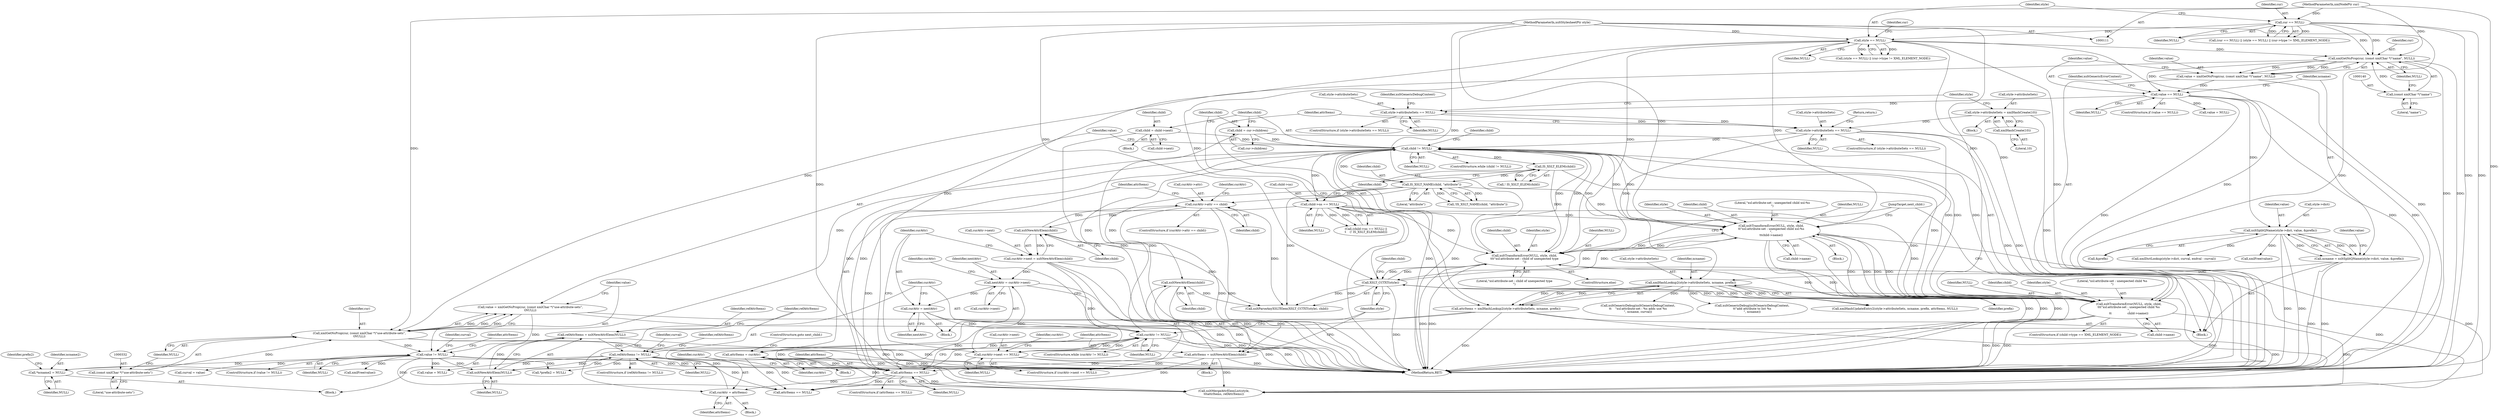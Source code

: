 digraph "1_Chrome_96dbafe288dbe2f0cc45fa3c39daf6d0c37acbab_11@pointer" {
"1000392" [label="(Call,*ncname2 = NULL)"];
"1000336" [label="(Call,value != NULL)"];
"1000327" [label="(Call,value = xmlGetNsProp(cur, (const xmlChar *)\"use-attribute-sets\",\n\tNULL))"];
"1000329" [label="(Call,xmlGetNsProp(cur, (const xmlChar *)\"use-attribute-sets\",\n\tNULL))"];
"1000137" [label="(Call,xmlGetNsProp(cur, (const xmlChar *)\"name\", NULL))"];
"1000122" [label="(Call,cur == NULL)"];
"1000113" [label="(MethodParameterIn,xmlNodePtr cur)"];
"1000139" [label="(Call,(const xmlChar *)\"name\")"];
"1000126" [label="(Call,style == NULL)"];
"1000112" [label="(MethodParameterIn,xsltStylesheetPtr style)"];
"1000331" [label="(Call,(const xmlChar *)\"use-attribute-sets\")"];
"1000203" [label="(Call,child != NULL)"];
"1000322" [label="(Call,child = child->next)"];
"1000197" [label="(Call,child = cur->children)"];
"1000183" [label="(Call,style->attributeSets == NULL)"];
"1000167" [label="(Call,style->attributeSets == NULL)"];
"1000144" [label="(Call,value == NULL)"];
"1000135" [label="(Call,value = xmlGetNsProp(cur, (const xmlChar *)\"name\", NULL))"];
"1000176" [label="(Call,style->attributeSets = xmlHashCreate(10))"];
"1000180" [label="(Call,xmlHashCreate(10))"];
"1000282" [label="(Call,curAttr != NULL)"];
"1000314" [label="(Call,curAttr = nextAttr)"];
"1000286" [label="(Call,nextAttr = curAttr->next)"];
"1000308" [label="(Call,curAttr->next = xsltNewAttrElem(child))"];
"1000312" [label="(Call,xsltNewAttrElem(child))"];
"1000292" [label="(Call,curAttr->attr == child)"];
"1000247" [label="(Call,IS_XSLT_NAME(child, \"attribute\"))"];
"1000221" [label="(Call,IS_XSLT_ELEM(child))"];
"1000303" [label="(Call,curAttr->next == NULL)"];
"1000278" [label="(Call,curAttr = attrItems)"];
"1000268" [label="(Call,attrItems == NULL)"];
"1000298" [label="(Call,attrItems = curAttr)"];
"1000272" [label="(Call,attrItems = xsltNewAttrElem(child))"];
"1000274" [label="(Call,xsltNewAttrElem(child))"];
"1000189" [label="(Call,attrItems = xmlHashLookup2(style->attributeSets, ncname, prefix))"];
"1000191" [label="(Call,xmlHashLookup2(style->attributeSets, ncname, prefix))"];
"1000152" [label="(Call,ncname = xsltSplitQName(style->dict, value, &prefix))"];
"1000154" [label="(Call,xsltSplitQName(style->dict, value, &prefix))"];
"1000215" [label="(Call,child->ns == NULL)"];
"1000239" [label="(Call,xsltTransformError(NULL, style, child,\n\t\t\t\"xsl:attribute-set : child of unexpected type\n\"))"];
"1000251" [label="(Call,xsltTransformError(NULL, style, child,\n\t\t\"xsl:attribute-set : unexpected child xsl:%s\n\",\n\t\tchild->name))"];
"1000318" [label="(Call,XSLT_CCTXT(style))"];
"1000230" [label="(Call,xsltTransformError(NULL, style, child,\n\t\t\t\"xsl:attribute-set : unexpected child %s\n\",\n\t\t                 child->name))"];
"1000419" [label="(Call,refAttrItems != NULL)"];
"1000414" [label="(Call,refAttrItems = xsltNewAttrElem(NULL))"];
"1000416" [label="(Call,xsltNewAttrElem(NULL))"];
"1000131" [label="(Identifier,cur)"];
"1000188" [label="(Return,return;)"];
"1000249" [label="(Literal,\"attribute\")"];
"1000343" [label="(Identifier,curval)"];
"1000390" [label="(Block,)"];
"1000323" [label="(Identifier,child)"];
"1000419" [label="(Call,refAttrItems != NULL)"];
"1000124" [label="(Identifier,NULL)"];
"1000166" [label="(ControlStructure,if (style->attributeSets == NULL))"];
"1000145" [label="(Identifier,value)"];
"1000414" [label="(Call,refAttrItems = xsltNewAttrElem(NULL))"];
"1000338" [label="(Identifier,NULL)"];
"1000206" [label="(Block,)"];
"1000435" [label="(Call,xsltMergeAttrElemList(style,\n\t\t\tattrItems, refAttrItems))"];
"1000189" [label="(Call,attrItems = xmlHashLookup2(style->attributeSets, ncname, prefix))"];
"1000183" [label="(Call,style->attributeSets == NULL)"];
"1000198" [label="(Identifier,child)"];
"1000155" [label="(Call,style->dict)"];
"1000417" [label="(Identifier,NULL)"];
"1000159" [label="(Call,&prefix)"];
"1000248" [label="(Identifier,child)"];
"1000240" [label="(Identifier,NULL)"];
"1000247" [label="(Call,IS_XSLT_NAME(child, \"attribute\"))"];
"1000215" [label="(Call,child->ns == NULL)"];
"1000138" [label="(Identifier,cur)"];
"1000442" [label="(Identifier,curval)"];
"1000310" [label="(Identifier,curAttr)"];
"1000250" [label="(Block,)"];
"1000271" [label="(Block,)"];
"1000253" [label="(Identifier,style)"];
"1000309" [label="(Call,curAttr->next)"];
"1000444" [label="(Call,xmlFree(value))"];
"1000336" [label="(Call,value != NULL)"];
"1000286" [label="(Call,nextAttr = curAttr->next)"];
"1000335" [label="(ControlStructure,if (value != NULL))"];
"1000167" [label="(Call,style->attributeSets == NULL)"];
"1000221" [label="(Call,IS_XSLT_ELEM(child))"];
"1000296" [label="(Identifier,child)"];
"1000222" [label="(Identifier,child)"];
"1000112" [label="(MethodParameterIn,xsltStylesheetPtr style)"];
"1000176" [label="(Call,style->attributeSets = xmlHashCreate(10))"];
"1000268" [label="(Call,attrItems == NULL)"];
"1000231" [label="(Identifier,NULL)"];
"1000305" [label="(Identifier,curAttr)"];
"1000146" [label="(Identifier,NULL)"];
"1000291" [label="(ControlStructure,if (curAttr->attr == child))"];
"1000400" [label="(Call,xsltGenericDebug(xsltGenericDebugContext,\n\t\t    \"xsl:attribute-set : %s adds use %s\n\", ncname, curval))"];
"1000182" [label="(ControlStructure,if (style->attributeSets == NULL))"];
"1000204" [label="(Identifier,child)"];
"1000393" [label="(Identifier,ncname2)"];
"1000329" [label="(Call,xmlGetNsProp(cur, (const xmlChar *)\"use-attribute-sets\",\n\tNULL))"];
"1000314" [label="(Call,curAttr = nextAttr)"];
"1000184" [label="(Call,style->attributeSets)"];
"1000153" [label="(Identifier,ncname)"];
"1000233" [label="(Identifier,child)"];
"1000205" [label="(Identifier,NULL)"];
"1000330" [label="(Identifier,cur)"];
"1000211" [label="(Identifier,child)"];
"1000113" [label="(MethodParameterIn,xmlNodePtr cur)"];
"1000187" [label="(Identifier,NULL)"];
"1000425" [label="(Identifier,refAttrItems)"];
"1000143" [label="(ControlStructure,if (value == NULL))"];
"1000299" [label="(Identifier,attrItems)"];
"1000142" [label="(Identifier,NULL)"];
"1000278" [label="(Call,curAttr = attrItems)"];
"1000135" [label="(Call,value = xmlGetNsProp(cur, (const xmlChar *)\"name\", NULL))"];
"1000126" [label="(Call,style == NULL)"];
"1000397" [label="(Identifier,prefix2)"];
"1000192" [label="(Call,style->attributeSets)"];
"1000214" [label="(Call,(child->ns == NULL) ||\n\t    (! IS_XSLT_ELEM(child)))"];
"1000328" [label="(Identifier,value)"];
"1000251" [label="(Call,xsltTransformError(NULL, style, child,\n\t\t\"xsl:attribute-set : unexpected child xsl:%s\n\",\n\t\tchild->name))"];
"1000283" [label="(Identifier,curAttr)"];
"1000307" [label="(Identifier,NULL)"];
"1000232" [label="(Identifier,style)"];
"1000298" [label="(Call,attrItems = curAttr)"];
"1000243" [label="(Literal,\"xsl:attribute-set : child of unexpected type\n\")"];
"1000254" [label="(Identifier,child)"];
"1000242" [label="(Identifier,child)"];
"1000255" [label="(Literal,\"xsl:attribute-set : unexpected child xsl:%s\n\")"];
"1000230" [label="(Call,xsltTransformError(NULL, style, child,\n\t\t\t\"xsl:attribute-set : unexpected child %s\n\",\n\t\t                 child->name))"];
"1000294" [label="(Identifier,curAttr)"];
"1000128" [label="(Identifier,NULL)"];
"1000334" [label="(Identifier,NULL)"];
"1000122" [label="(Call,cur == NULL)"];
"1000158" [label="(Identifier,value)"];
"1000304" [label="(Call,curAttr->next)"];
"1000195" [label="(Identifier,ncname)"];
"1000137" [label="(Call,xmlGetNsProp(cur, (const xmlChar *)\"name\", NULL))"];
"1000317" [label="(Call,xsltParseAnyXSLTElem(XSLT_CCTXT(style), child))"];
"1000469" [label="(MethodReturn,RET)"];
"1000301" [label="(ControlStructure,goto next_child;)"];
"1000292" [label="(Call,curAttr->attr == child)"];
"1000342" [label="(Call,curval = value)"];
"1000327" [label="(Call,value = xmlGetNsProp(cur, (const xmlChar *)\"use-attribute-sets\",\n\tNULL))"];
"1000267" [label="(ControlStructure,if (attrItems == NULL))"];
"1000252" [label="(Identifier,NULL)"];
"1000123" [label="(Identifier,cur)"];
"1000149" [label="(Identifier,xsltGenericErrorContext)"];
"1000270" [label="(Identifier,NULL)"];
"1000272" [label="(Call,attrItems = xsltNewAttrElem(child))"];
"1000239" [label="(Call,xsltTransformError(NULL, style, child,\n\t\t\t\"xsl:attribute-set : child of unexpected type\n\"))"];
"1000174" [label="(Identifier,xsltGenericDebugContext)"];
"1000235" [label="(Call,child->name)"];
"1000238" [label="(ControlStructure,else)"];
"1000127" [label="(Identifier,style)"];
"1000420" [label="(Identifier,refAttrItems)"];
"1000280" [label="(Identifier,attrItems)"];
"1000171" [label="(Identifier,NULL)"];
"1000394" [label="(Identifier,NULL)"];
"1000163" [label="(Call,value = NULL)"];
"1000219" [label="(Identifier,NULL)"];
"1000293" [label="(Call,curAttr->attr)"];
"1000333" [label="(Literal,\"use-attribute-sets\")"];
"1000162" [label="(Identifier,value)"];
"1000114" [label="(Block,)"];
"1000392" [label="(Call,*ncname2 = NULL)"];
"1000152" [label="(Call,ncname = xsltSplitQName(style->dict, value, &prefix))"];
"1000256" [label="(Call,child->name)"];
"1000141" [label="(Literal,\"name\")"];
"1000337" [label="(Identifier,value)"];
"1000177" [label="(Call,style->attributeSets)"];
"1000318" [label="(Call,XSLT_CCTXT(style))"];
"1000203" [label="(Call,child != NULL)"];
"1000241" [label="(Identifier,style)"];
"1000279" [label="(Identifier,curAttr)"];
"1000446" [label="(Call,value = NULL)"];
"1000282" [label="(Call,curAttr != NULL)"];
"1000321" [label="(JumpTarget,next_child:)"];
"1000220" [label="(Call,! IS_XSLT_ELEM(child))"];
"1000312" [label="(Call,xsltNewAttrElem(child))"];
"1000322" [label="(Call,child = child->next)"];
"1000415" [label="(Identifier,refAttrItems)"];
"1000234" [label="(Literal,\"xsl:attribute-set : unexpected child %s\n\")"];
"1000284" [label="(Identifier,NULL)"];
"1000313" [label="(Identifier,child)"];
"1000315" [label="(Identifier,curAttr)"];
"1000416" [label="(Call,xsltNewAttrElem(NULL))"];
"1000191" [label="(Call,xmlHashLookup2(style->attributeSets, ncname, prefix))"];
"1000300" [label="(Identifier,curAttr)"];
"1000224" [label="(ControlStructure,if (child->type == XML_ELEMENT_NODE))"];
"1000168" [label="(Call,style->attributeSets)"];
"1000144" [label="(Call,value == NULL)"];
"1000287" [label="(Identifier,nextAttr)"];
"1000324" [label="(Call,child->next)"];
"1000185" [label="(Identifier,style)"];
"1000380" [label="(Call,xmlDictLookup(style->dict, curval, endval - curval))"];
"1000308" [label="(Call,curAttr->next = xsltNewAttrElem(child))"];
"1000263" [label="(Call,xsltGenericDebug(xsltGenericDebugContext,\n\t\t\"add attribute to list %s\n\", ncname))"];
"1000451" [label="(Identifier,attrItems)"];
"1000216" [label="(Call,child->ns)"];
"1000269" [label="(Identifier,attrItems)"];
"1000197" [label="(Call,child = cur->children)"];
"1000190" [label="(Identifier,attrItems)"];
"1000302" [label="(ControlStructure,if (curAttr->next == NULL))"];
"1000450" [label="(Call,attrItems == NULL)"];
"1000161" [label="(Call,xmlFree(value))"];
"1000180" [label="(Call,xmlHashCreate(10))"];
"1000121" [label="(Call,(cur == NULL) || (style == NULL) || (cur->type != XML_ELEMENT_NODE))"];
"1000281" [label="(ControlStructure,while (curAttr != NULL))"];
"1000396" [label="(Call,*prefix2 = NULL)"];
"1000274" [label="(Call,xsltNewAttrElem(child))"];
"1000154" [label="(Call,xsltSplitQName(style->dict, value, &prefix))"];
"1000277" [label="(Block,)"];
"1000418" [label="(ControlStructure,if (refAttrItems != NULL))"];
"1000316" [label="(Identifier,nextAttr)"];
"1000331" [label="(Call,(const xmlChar *)\"use-attribute-sets\")"];
"1000181" [label="(Literal,10)"];
"1000125" [label="(Call,(style == NULL) || (cur->type != XML_ELEMENT_NODE))"];
"1000421" [label="(Identifier,NULL)"];
"1000273" [label="(Identifier,attrItems)"];
"1000202" [label="(ControlStructure,while (child != NULL))"];
"1000172" [label="(Block,)"];
"1000457" [label="(Call,xmlHashUpdateEntry2(style->attributeSets, ncname, prefix, attrItems, NULL))"];
"1000303" [label="(Call,curAttr->next == NULL)"];
"1000297" [label="(Block,)"];
"1000139" [label="(Call,(const xmlChar *)\"name\")"];
"1000199" [label="(Call,cur->children)"];
"1000319" [label="(Identifier,style)"];
"1000275" [label="(Identifier,child)"];
"1000285" [label="(Block,)"];
"1000320" [label="(Identifier,child)"];
"1000246" [label="(Call,!IS_XSLT_NAME(child, \"attribute\"))"];
"1000196" [label="(Identifier,prefix)"];
"1000288" [label="(Call,curAttr->next)"];
"1000136" [label="(Identifier,value)"];
"1000392" -> "1000390"  [label="AST: "];
"1000392" -> "1000394"  [label="CFG: "];
"1000393" -> "1000392"  [label="AST: "];
"1000394" -> "1000392"  [label="AST: "];
"1000397" -> "1000392"  [label="CFG: "];
"1000336" -> "1000392"  [label="DDG: "];
"1000419" -> "1000392"  [label="DDG: "];
"1000336" -> "1000335"  [label="AST: "];
"1000336" -> "1000338"  [label="CFG: "];
"1000337" -> "1000336"  [label="AST: "];
"1000338" -> "1000336"  [label="AST: "];
"1000343" -> "1000336"  [label="CFG: "];
"1000451" -> "1000336"  [label="CFG: "];
"1000336" -> "1000469"  [label="DDG: "];
"1000336" -> "1000469"  [label="DDG: "];
"1000327" -> "1000336"  [label="DDG: "];
"1000329" -> "1000336"  [label="DDG: "];
"1000336" -> "1000342"  [label="DDG: "];
"1000336" -> "1000396"  [label="DDG: "];
"1000336" -> "1000416"  [label="DDG: "];
"1000336" -> "1000444"  [label="DDG: "];
"1000336" -> "1000446"  [label="DDG: "];
"1000336" -> "1000450"  [label="DDG: "];
"1000327" -> "1000114"  [label="AST: "];
"1000327" -> "1000329"  [label="CFG: "];
"1000328" -> "1000327"  [label="AST: "];
"1000329" -> "1000327"  [label="AST: "];
"1000337" -> "1000327"  [label="CFG: "];
"1000327" -> "1000469"  [label="DDG: "];
"1000329" -> "1000327"  [label="DDG: "];
"1000329" -> "1000327"  [label="DDG: "];
"1000329" -> "1000327"  [label="DDG: "];
"1000329" -> "1000334"  [label="CFG: "];
"1000330" -> "1000329"  [label="AST: "];
"1000331" -> "1000329"  [label="AST: "];
"1000334" -> "1000329"  [label="AST: "];
"1000329" -> "1000469"  [label="DDG: "];
"1000329" -> "1000469"  [label="DDG: "];
"1000137" -> "1000329"  [label="DDG: "];
"1000113" -> "1000329"  [label="DDG: "];
"1000331" -> "1000329"  [label="DDG: "];
"1000203" -> "1000329"  [label="DDG: "];
"1000137" -> "1000135"  [label="AST: "];
"1000137" -> "1000142"  [label="CFG: "];
"1000138" -> "1000137"  [label="AST: "];
"1000139" -> "1000137"  [label="AST: "];
"1000142" -> "1000137"  [label="AST: "];
"1000135" -> "1000137"  [label="CFG: "];
"1000137" -> "1000469"  [label="DDG: "];
"1000137" -> "1000469"  [label="DDG: "];
"1000137" -> "1000135"  [label="DDG: "];
"1000137" -> "1000135"  [label="DDG: "];
"1000137" -> "1000135"  [label="DDG: "];
"1000122" -> "1000137"  [label="DDG: "];
"1000122" -> "1000137"  [label="DDG: "];
"1000113" -> "1000137"  [label="DDG: "];
"1000139" -> "1000137"  [label="DDG: "];
"1000126" -> "1000137"  [label="DDG: "];
"1000137" -> "1000144"  [label="DDG: "];
"1000122" -> "1000121"  [label="AST: "];
"1000122" -> "1000124"  [label="CFG: "];
"1000123" -> "1000122"  [label="AST: "];
"1000124" -> "1000122"  [label="AST: "];
"1000127" -> "1000122"  [label="CFG: "];
"1000121" -> "1000122"  [label="CFG: "];
"1000122" -> "1000469"  [label="DDG: "];
"1000122" -> "1000469"  [label="DDG: "];
"1000122" -> "1000121"  [label="DDG: "];
"1000122" -> "1000121"  [label="DDG: "];
"1000113" -> "1000122"  [label="DDG: "];
"1000122" -> "1000126"  [label="DDG: "];
"1000113" -> "1000111"  [label="AST: "];
"1000113" -> "1000469"  [label="DDG: "];
"1000139" -> "1000141"  [label="CFG: "];
"1000140" -> "1000139"  [label="AST: "];
"1000141" -> "1000139"  [label="AST: "];
"1000142" -> "1000139"  [label="CFG: "];
"1000126" -> "1000125"  [label="AST: "];
"1000126" -> "1000128"  [label="CFG: "];
"1000127" -> "1000126"  [label="AST: "];
"1000128" -> "1000126"  [label="AST: "];
"1000131" -> "1000126"  [label="CFG: "];
"1000125" -> "1000126"  [label="CFG: "];
"1000126" -> "1000469"  [label="DDG: "];
"1000126" -> "1000469"  [label="DDG: "];
"1000126" -> "1000125"  [label="DDG: "];
"1000126" -> "1000125"  [label="DDG: "];
"1000112" -> "1000126"  [label="DDG: "];
"1000126" -> "1000230"  [label="DDG: "];
"1000126" -> "1000239"  [label="DDG: "];
"1000126" -> "1000251"  [label="DDG: "];
"1000126" -> "1000318"  [label="DDG: "];
"1000126" -> "1000435"  [label="DDG: "];
"1000112" -> "1000111"  [label="AST: "];
"1000112" -> "1000469"  [label="DDG: "];
"1000112" -> "1000230"  [label="DDG: "];
"1000112" -> "1000239"  [label="DDG: "];
"1000112" -> "1000251"  [label="DDG: "];
"1000112" -> "1000318"  [label="DDG: "];
"1000112" -> "1000435"  [label="DDG: "];
"1000331" -> "1000333"  [label="CFG: "];
"1000332" -> "1000331"  [label="AST: "];
"1000333" -> "1000331"  [label="AST: "];
"1000334" -> "1000331"  [label="CFG: "];
"1000203" -> "1000202"  [label="AST: "];
"1000203" -> "1000205"  [label="CFG: "];
"1000204" -> "1000203"  [label="AST: "];
"1000205" -> "1000203"  [label="AST: "];
"1000211" -> "1000203"  [label="CFG: "];
"1000328" -> "1000203"  [label="CFG: "];
"1000203" -> "1000469"  [label="DDG: "];
"1000203" -> "1000469"  [label="DDG: "];
"1000322" -> "1000203"  [label="DDG: "];
"1000197" -> "1000203"  [label="DDG: "];
"1000183" -> "1000203"  [label="DDG: "];
"1000282" -> "1000203"  [label="DDG: "];
"1000239" -> "1000203"  [label="DDG: "];
"1000251" -> "1000203"  [label="DDG: "];
"1000230" -> "1000203"  [label="DDG: "];
"1000268" -> "1000203"  [label="DDG: "];
"1000203" -> "1000215"  [label="DDG: "];
"1000203" -> "1000221"  [label="DDG: "];
"1000203" -> "1000230"  [label="DDG: "];
"1000203" -> "1000230"  [label="DDG: "];
"1000203" -> "1000239"  [label="DDG: "];
"1000203" -> "1000239"  [label="DDG: "];
"1000203" -> "1000247"  [label="DDG: "];
"1000203" -> "1000251"  [label="DDG: "];
"1000203" -> "1000268"  [label="DDG: "];
"1000322" -> "1000206"  [label="AST: "];
"1000322" -> "1000324"  [label="CFG: "];
"1000323" -> "1000322"  [label="AST: "];
"1000324" -> "1000322"  [label="AST: "];
"1000204" -> "1000322"  [label="CFG: "];
"1000322" -> "1000469"  [label="DDG: "];
"1000197" -> "1000114"  [label="AST: "];
"1000197" -> "1000199"  [label="CFG: "];
"1000198" -> "1000197"  [label="AST: "];
"1000199" -> "1000197"  [label="AST: "];
"1000204" -> "1000197"  [label="CFG: "];
"1000197" -> "1000469"  [label="DDG: "];
"1000183" -> "1000182"  [label="AST: "];
"1000183" -> "1000187"  [label="CFG: "];
"1000184" -> "1000183"  [label="AST: "];
"1000187" -> "1000183"  [label="AST: "];
"1000188" -> "1000183"  [label="CFG: "];
"1000190" -> "1000183"  [label="CFG: "];
"1000183" -> "1000469"  [label="DDG: "];
"1000183" -> "1000469"  [label="DDG: "];
"1000183" -> "1000469"  [label="DDG: "];
"1000167" -> "1000183"  [label="DDG: "];
"1000167" -> "1000183"  [label="DDG: "];
"1000176" -> "1000183"  [label="DDG: "];
"1000183" -> "1000191"  [label="DDG: "];
"1000167" -> "1000166"  [label="AST: "];
"1000167" -> "1000171"  [label="CFG: "];
"1000168" -> "1000167"  [label="AST: "];
"1000171" -> "1000167"  [label="AST: "];
"1000174" -> "1000167"  [label="CFG: "];
"1000185" -> "1000167"  [label="CFG: "];
"1000144" -> "1000167"  [label="DDG: "];
"1000144" -> "1000143"  [label="AST: "];
"1000144" -> "1000146"  [label="CFG: "];
"1000145" -> "1000144"  [label="AST: "];
"1000146" -> "1000144"  [label="AST: "];
"1000149" -> "1000144"  [label="CFG: "];
"1000153" -> "1000144"  [label="CFG: "];
"1000144" -> "1000469"  [label="DDG: "];
"1000144" -> "1000469"  [label="DDG: "];
"1000144" -> "1000469"  [label="DDG: "];
"1000135" -> "1000144"  [label="DDG: "];
"1000144" -> "1000154"  [label="DDG: "];
"1000144" -> "1000163"  [label="DDG: "];
"1000135" -> "1000114"  [label="AST: "];
"1000136" -> "1000135"  [label="AST: "];
"1000145" -> "1000135"  [label="CFG: "];
"1000135" -> "1000469"  [label="DDG: "];
"1000176" -> "1000172"  [label="AST: "];
"1000176" -> "1000180"  [label="CFG: "];
"1000177" -> "1000176"  [label="AST: "];
"1000180" -> "1000176"  [label="AST: "];
"1000185" -> "1000176"  [label="CFG: "];
"1000176" -> "1000469"  [label="DDG: "];
"1000180" -> "1000176"  [label="DDG: "];
"1000180" -> "1000181"  [label="CFG: "];
"1000181" -> "1000180"  [label="AST: "];
"1000282" -> "1000281"  [label="AST: "];
"1000282" -> "1000284"  [label="CFG: "];
"1000283" -> "1000282"  [label="AST: "];
"1000284" -> "1000282"  [label="AST: "];
"1000287" -> "1000282"  [label="CFG: "];
"1000319" -> "1000282"  [label="CFG: "];
"1000282" -> "1000469"  [label="DDG: "];
"1000282" -> "1000469"  [label="DDG: "];
"1000314" -> "1000282"  [label="DDG: "];
"1000278" -> "1000282"  [label="DDG: "];
"1000303" -> "1000282"  [label="DDG: "];
"1000268" -> "1000282"  [label="DDG: "];
"1000282" -> "1000298"  [label="DDG: "];
"1000282" -> "1000303"  [label="DDG: "];
"1000314" -> "1000285"  [label="AST: "];
"1000314" -> "1000316"  [label="CFG: "];
"1000315" -> "1000314"  [label="AST: "];
"1000316" -> "1000314"  [label="AST: "];
"1000283" -> "1000314"  [label="CFG: "];
"1000314" -> "1000469"  [label="DDG: "];
"1000286" -> "1000314"  [label="DDG: "];
"1000286" -> "1000285"  [label="AST: "];
"1000286" -> "1000288"  [label="CFG: "];
"1000287" -> "1000286"  [label="AST: "];
"1000288" -> "1000286"  [label="AST: "];
"1000294" -> "1000286"  [label="CFG: "];
"1000286" -> "1000469"  [label="DDG: "];
"1000286" -> "1000469"  [label="DDG: "];
"1000308" -> "1000286"  [label="DDG: "];
"1000303" -> "1000286"  [label="DDG: "];
"1000308" -> "1000302"  [label="AST: "];
"1000308" -> "1000312"  [label="CFG: "];
"1000309" -> "1000308"  [label="AST: "];
"1000312" -> "1000308"  [label="AST: "];
"1000315" -> "1000308"  [label="CFG: "];
"1000308" -> "1000469"  [label="DDG: "];
"1000308" -> "1000469"  [label="DDG: "];
"1000308" -> "1000303"  [label="DDG: "];
"1000312" -> "1000308"  [label="DDG: "];
"1000312" -> "1000313"  [label="CFG: "];
"1000313" -> "1000312"  [label="AST: "];
"1000312" -> "1000292"  [label="DDG: "];
"1000292" -> "1000312"  [label="DDG: "];
"1000312" -> "1000317"  [label="DDG: "];
"1000292" -> "1000291"  [label="AST: "];
"1000292" -> "1000296"  [label="CFG: "];
"1000293" -> "1000292"  [label="AST: "];
"1000296" -> "1000292"  [label="AST: "];
"1000299" -> "1000292"  [label="CFG: "];
"1000305" -> "1000292"  [label="CFG: "];
"1000292" -> "1000469"  [label="DDG: "];
"1000292" -> "1000469"  [label="DDG: "];
"1000247" -> "1000292"  [label="DDG: "];
"1000292" -> "1000317"  [label="DDG: "];
"1000247" -> "1000246"  [label="AST: "];
"1000247" -> "1000249"  [label="CFG: "];
"1000248" -> "1000247"  [label="AST: "];
"1000249" -> "1000247"  [label="AST: "];
"1000246" -> "1000247"  [label="CFG: "];
"1000247" -> "1000246"  [label="DDG: "];
"1000247" -> "1000246"  [label="DDG: "];
"1000221" -> "1000247"  [label="DDG: "];
"1000247" -> "1000251"  [label="DDG: "];
"1000247" -> "1000274"  [label="DDG: "];
"1000247" -> "1000317"  [label="DDG: "];
"1000221" -> "1000220"  [label="AST: "];
"1000221" -> "1000222"  [label="CFG: "];
"1000222" -> "1000221"  [label="AST: "];
"1000220" -> "1000221"  [label="CFG: "];
"1000221" -> "1000220"  [label="DDG: "];
"1000221" -> "1000230"  [label="DDG: "];
"1000221" -> "1000239"  [label="DDG: "];
"1000303" -> "1000302"  [label="AST: "];
"1000303" -> "1000307"  [label="CFG: "];
"1000304" -> "1000303"  [label="AST: "];
"1000307" -> "1000303"  [label="AST: "];
"1000310" -> "1000303"  [label="CFG: "];
"1000315" -> "1000303"  [label="CFG: "];
"1000303" -> "1000469"  [label="DDG: "];
"1000303" -> "1000469"  [label="DDG: "];
"1000278" -> "1000277"  [label="AST: "];
"1000278" -> "1000280"  [label="CFG: "];
"1000279" -> "1000278"  [label="AST: "];
"1000280" -> "1000278"  [label="AST: "];
"1000283" -> "1000278"  [label="CFG: "];
"1000268" -> "1000278"  [label="DDG: "];
"1000268" -> "1000267"  [label="AST: "];
"1000268" -> "1000270"  [label="CFG: "];
"1000269" -> "1000268"  [label="AST: "];
"1000270" -> "1000268"  [label="AST: "];
"1000273" -> "1000268"  [label="CFG: "];
"1000279" -> "1000268"  [label="CFG: "];
"1000298" -> "1000268"  [label="DDG: "];
"1000272" -> "1000268"  [label="DDG: "];
"1000189" -> "1000268"  [label="DDG: "];
"1000215" -> "1000268"  [label="DDG: "];
"1000268" -> "1000435"  [label="DDG: "];
"1000268" -> "1000450"  [label="DDG: "];
"1000298" -> "1000297"  [label="AST: "];
"1000298" -> "1000300"  [label="CFG: "];
"1000299" -> "1000298"  [label="AST: "];
"1000300" -> "1000298"  [label="AST: "];
"1000301" -> "1000298"  [label="CFG: "];
"1000298" -> "1000469"  [label="DDG: "];
"1000298" -> "1000435"  [label="DDG: "];
"1000298" -> "1000450"  [label="DDG: "];
"1000272" -> "1000271"  [label="AST: "];
"1000272" -> "1000274"  [label="CFG: "];
"1000273" -> "1000272"  [label="AST: "];
"1000274" -> "1000272"  [label="AST: "];
"1000319" -> "1000272"  [label="CFG: "];
"1000272" -> "1000469"  [label="DDG: "];
"1000274" -> "1000272"  [label="DDG: "];
"1000272" -> "1000435"  [label="DDG: "];
"1000272" -> "1000450"  [label="DDG: "];
"1000274" -> "1000275"  [label="CFG: "];
"1000275" -> "1000274"  [label="AST: "];
"1000274" -> "1000317"  [label="DDG: "];
"1000189" -> "1000114"  [label="AST: "];
"1000189" -> "1000191"  [label="CFG: "];
"1000190" -> "1000189"  [label="AST: "];
"1000191" -> "1000189"  [label="AST: "];
"1000198" -> "1000189"  [label="CFG: "];
"1000189" -> "1000469"  [label="DDG: "];
"1000191" -> "1000189"  [label="DDG: "];
"1000191" -> "1000189"  [label="DDG: "];
"1000191" -> "1000189"  [label="DDG: "];
"1000189" -> "1000435"  [label="DDG: "];
"1000189" -> "1000450"  [label="DDG: "];
"1000191" -> "1000196"  [label="CFG: "];
"1000192" -> "1000191"  [label="AST: "];
"1000195" -> "1000191"  [label="AST: "];
"1000196" -> "1000191"  [label="AST: "];
"1000152" -> "1000191"  [label="DDG: "];
"1000191" -> "1000263"  [label="DDG: "];
"1000191" -> "1000400"  [label="DDG: "];
"1000191" -> "1000457"  [label="DDG: "];
"1000191" -> "1000457"  [label="DDG: "];
"1000191" -> "1000457"  [label="DDG: "];
"1000152" -> "1000114"  [label="AST: "];
"1000152" -> "1000154"  [label="CFG: "];
"1000153" -> "1000152"  [label="AST: "];
"1000154" -> "1000152"  [label="AST: "];
"1000162" -> "1000152"  [label="CFG: "];
"1000152" -> "1000469"  [label="DDG: "];
"1000152" -> "1000469"  [label="DDG: "];
"1000154" -> "1000152"  [label="DDG: "];
"1000154" -> "1000152"  [label="DDG: "];
"1000154" -> "1000152"  [label="DDG: "];
"1000154" -> "1000159"  [label="CFG: "];
"1000155" -> "1000154"  [label="AST: "];
"1000158" -> "1000154"  [label="AST: "];
"1000159" -> "1000154"  [label="AST: "];
"1000154" -> "1000469"  [label="DDG: "];
"1000154" -> "1000469"  [label="DDG: "];
"1000154" -> "1000161"  [label="DDG: "];
"1000154" -> "1000380"  [label="DDG: "];
"1000215" -> "1000214"  [label="AST: "];
"1000215" -> "1000219"  [label="CFG: "];
"1000216" -> "1000215"  [label="AST: "];
"1000219" -> "1000215"  [label="AST: "];
"1000222" -> "1000215"  [label="CFG: "];
"1000214" -> "1000215"  [label="CFG: "];
"1000215" -> "1000469"  [label="DDG: "];
"1000215" -> "1000214"  [label="DDG: "];
"1000215" -> "1000214"  [label="DDG: "];
"1000215" -> "1000230"  [label="DDG: "];
"1000215" -> "1000239"  [label="DDG: "];
"1000215" -> "1000251"  [label="DDG: "];
"1000239" -> "1000238"  [label="AST: "];
"1000239" -> "1000243"  [label="CFG: "];
"1000240" -> "1000239"  [label="AST: "];
"1000241" -> "1000239"  [label="AST: "];
"1000242" -> "1000239"  [label="AST: "];
"1000243" -> "1000239"  [label="AST: "];
"1000321" -> "1000239"  [label="CFG: "];
"1000239" -> "1000469"  [label="DDG: "];
"1000239" -> "1000469"  [label="DDG: "];
"1000239" -> "1000230"  [label="DDG: "];
"1000251" -> "1000239"  [label="DDG: "];
"1000318" -> "1000239"  [label="DDG: "];
"1000230" -> "1000239"  [label="DDG: "];
"1000239" -> "1000251"  [label="DDG: "];
"1000239" -> "1000318"  [label="DDG: "];
"1000239" -> "1000435"  [label="DDG: "];
"1000251" -> "1000250"  [label="AST: "];
"1000251" -> "1000256"  [label="CFG: "];
"1000252" -> "1000251"  [label="AST: "];
"1000253" -> "1000251"  [label="AST: "];
"1000254" -> "1000251"  [label="AST: "];
"1000255" -> "1000251"  [label="AST: "];
"1000256" -> "1000251"  [label="AST: "];
"1000321" -> "1000251"  [label="CFG: "];
"1000251" -> "1000469"  [label="DDG: "];
"1000251" -> "1000469"  [label="DDG: "];
"1000251" -> "1000469"  [label="DDG: "];
"1000251" -> "1000230"  [label="DDG: "];
"1000251" -> "1000230"  [label="DDG: "];
"1000318" -> "1000251"  [label="DDG: "];
"1000230" -> "1000251"  [label="DDG: "];
"1000230" -> "1000251"  [label="DDG: "];
"1000251" -> "1000318"  [label="DDG: "];
"1000251" -> "1000435"  [label="DDG: "];
"1000318" -> "1000317"  [label="AST: "];
"1000318" -> "1000319"  [label="CFG: "];
"1000319" -> "1000318"  [label="AST: "];
"1000320" -> "1000318"  [label="CFG: "];
"1000318" -> "1000469"  [label="DDG: "];
"1000318" -> "1000230"  [label="DDG: "];
"1000318" -> "1000317"  [label="DDG: "];
"1000230" -> "1000318"  [label="DDG: "];
"1000318" -> "1000435"  [label="DDG: "];
"1000230" -> "1000224"  [label="AST: "];
"1000230" -> "1000235"  [label="CFG: "];
"1000231" -> "1000230"  [label="AST: "];
"1000232" -> "1000230"  [label="AST: "];
"1000233" -> "1000230"  [label="AST: "];
"1000234" -> "1000230"  [label="AST: "];
"1000235" -> "1000230"  [label="AST: "];
"1000321" -> "1000230"  [label="CFG: "];
"1000230" -> "1000469"  [label="DDG: "];
"1000230" -> "1000469"  [label="DDG: "];
"1000230" -> "1000469"  [label="DDG: "];
"1000230" -> "1000435"  [label="DDG: "];
"1000419" -> "1000418"  [label="AST: "];
"1000419" -> "1000421"  [label="CFG: "];
"1000420" -> "1000419"  [label="AST: "];
"1000421" -> "1000419"  [label="AST: "];
"1000425" -> "1000419"  [label="CFG: "];
"1000442" -> "1000419"  [label="CFG: "];
"1000419" -> "1000469"  [label="DDG: "];
"1000419" -> "1000469"  [label="DDG: "];
"1000419" -> "1000396"  [label="DDG: "];
"1000419" -> "1000416"  [label="DDG: "];
"1000414" -> "1000419"  [label="DDG: "];
"1000416" -> "1000419"  [label="DDG: "];
"1000419" -> "1000435"  [label="DDG: "];
"1000419" -> "1000446"  [label="DDG: "];
"1000419" -> "1000450"  [label="DDG: "];
"1000414" -> "1000390"  [label="AST: "];
"1000414" -> "1000416"  [label="CFG: "];
"1000415" -> "1000414"  [label="AST: "];
"1000416" -> "1000414"  [label="AST: "];
"1000420" -> "1000414"  [label="CFG: "];
"1000414" -> "1000469"  [label="DDG: "];
"1000416" -> "1000414"  [label="DDG: "];
"1000416" -> "1000417"  [label="CFG: "];
"1000417" -> "1000416"  [label="AST: "];
}
